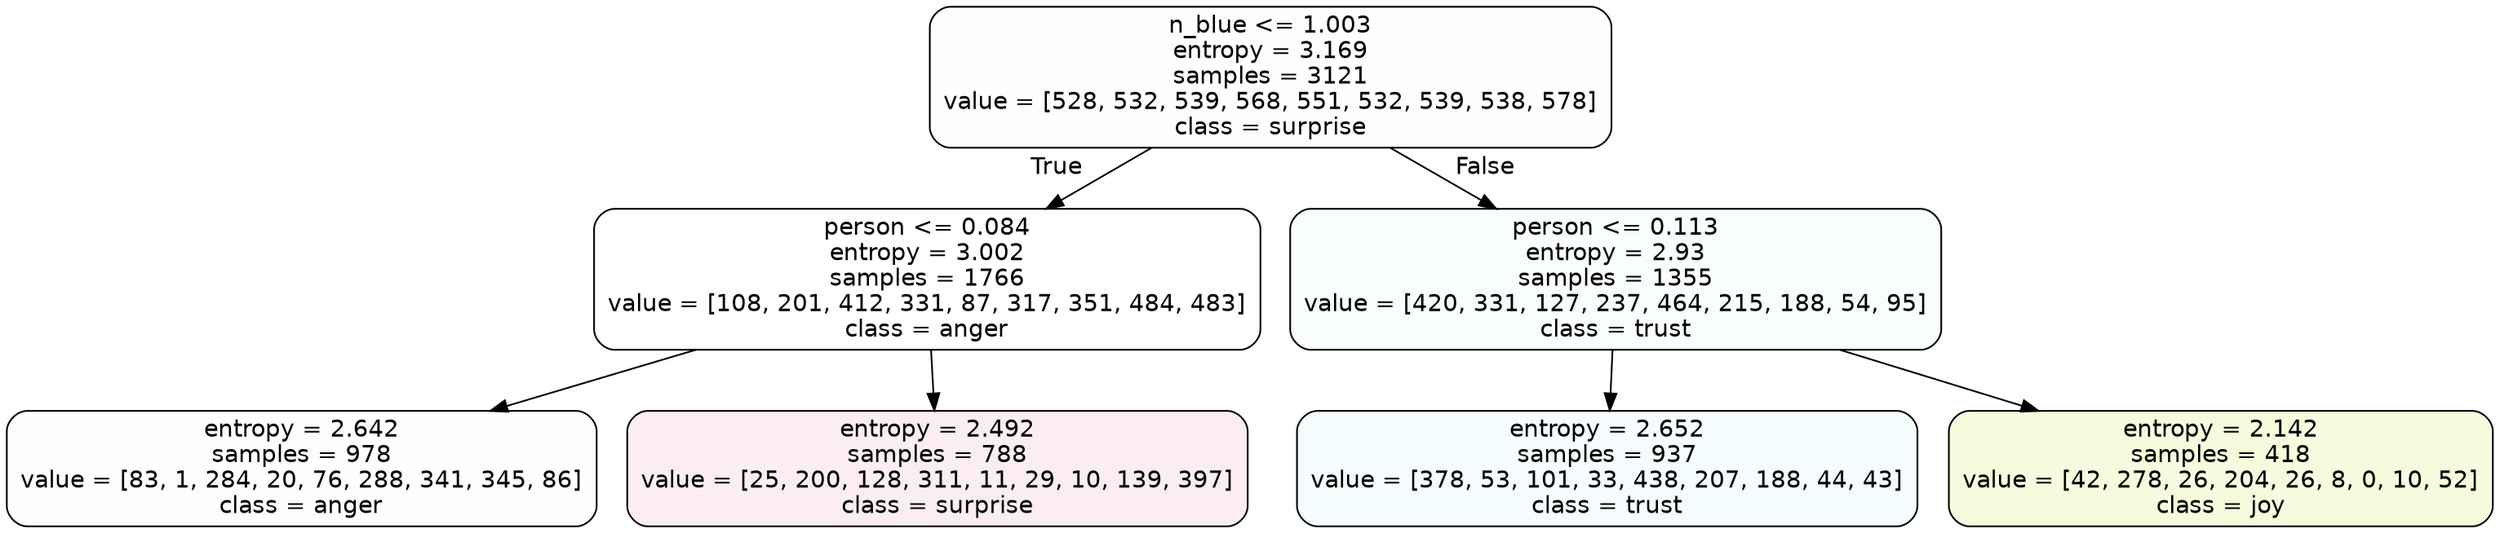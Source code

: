 digraph Tree {
node [shape=box, style="filled, rounded", color="black", fontname=helvetica] ;
edge [fontname=helvetica] ;
0 [label="n_blue <= 1.003\nentropy = 3.169\nsamples = 3121\nvalue = [528, 532, 539, 568, 551, 532, 539, 538, 578]\nclass = surprise", fillcolor="#e5396401"] ;
1 [label="person <= 0.084\nentropy = 3.002\nsamples = 1766\nvalue = [108, 201, 412, 331, 87, 317, 351, 484, 483]\nclass = anger", fillcolor="#e539d700"] ;
0 -> 1 [labeldistance=2.5, labelangle=45, headlabel="True"] ;
2 [label="entropy = 2.642\nsamples = 978\nvalue = [83, 1, 284, 20, 76, 288, 341, 345, 86]\nclass = anger", fillcolor="#e539d701"] ;
1 -> 2 ;
3 [label="entropy = 2.492\nsamples = 788\nvalue = [25, 200, 128, 311, 11, 29, 10, 139, 397]\nclass = surprise", fillcolor="#e5396417"] ;
1 -> 3 ;
4 [label="person <= 0.113\nentropy = 2.93\nsamples = 1355\nvalue = [420, 331, 127, 237, 464, 215, 188, 54, 95]\nclass = trust", fillcolor="#39d7e507"] ;
0 -> 4 [labeldistance=2.5, labelangle=-45, headlabel="False"] ;
5 [label="entropy = 2.652\nsamples = 937\nvalue = [378, 53, 101, 33, 438, 207, 188, 44, 43]\nclass = trust", fillcolor="#39d7e50e"] ;
4 -> 5 ;
6 [label="entropy = 2.142\nsamples = 418\nvalue = [42, 278, 26, 204, 26, 8, 0, 10, 52]\nclass = joy", fillcolor="#d7e5392b"] ;
4 -> 6 ;
}